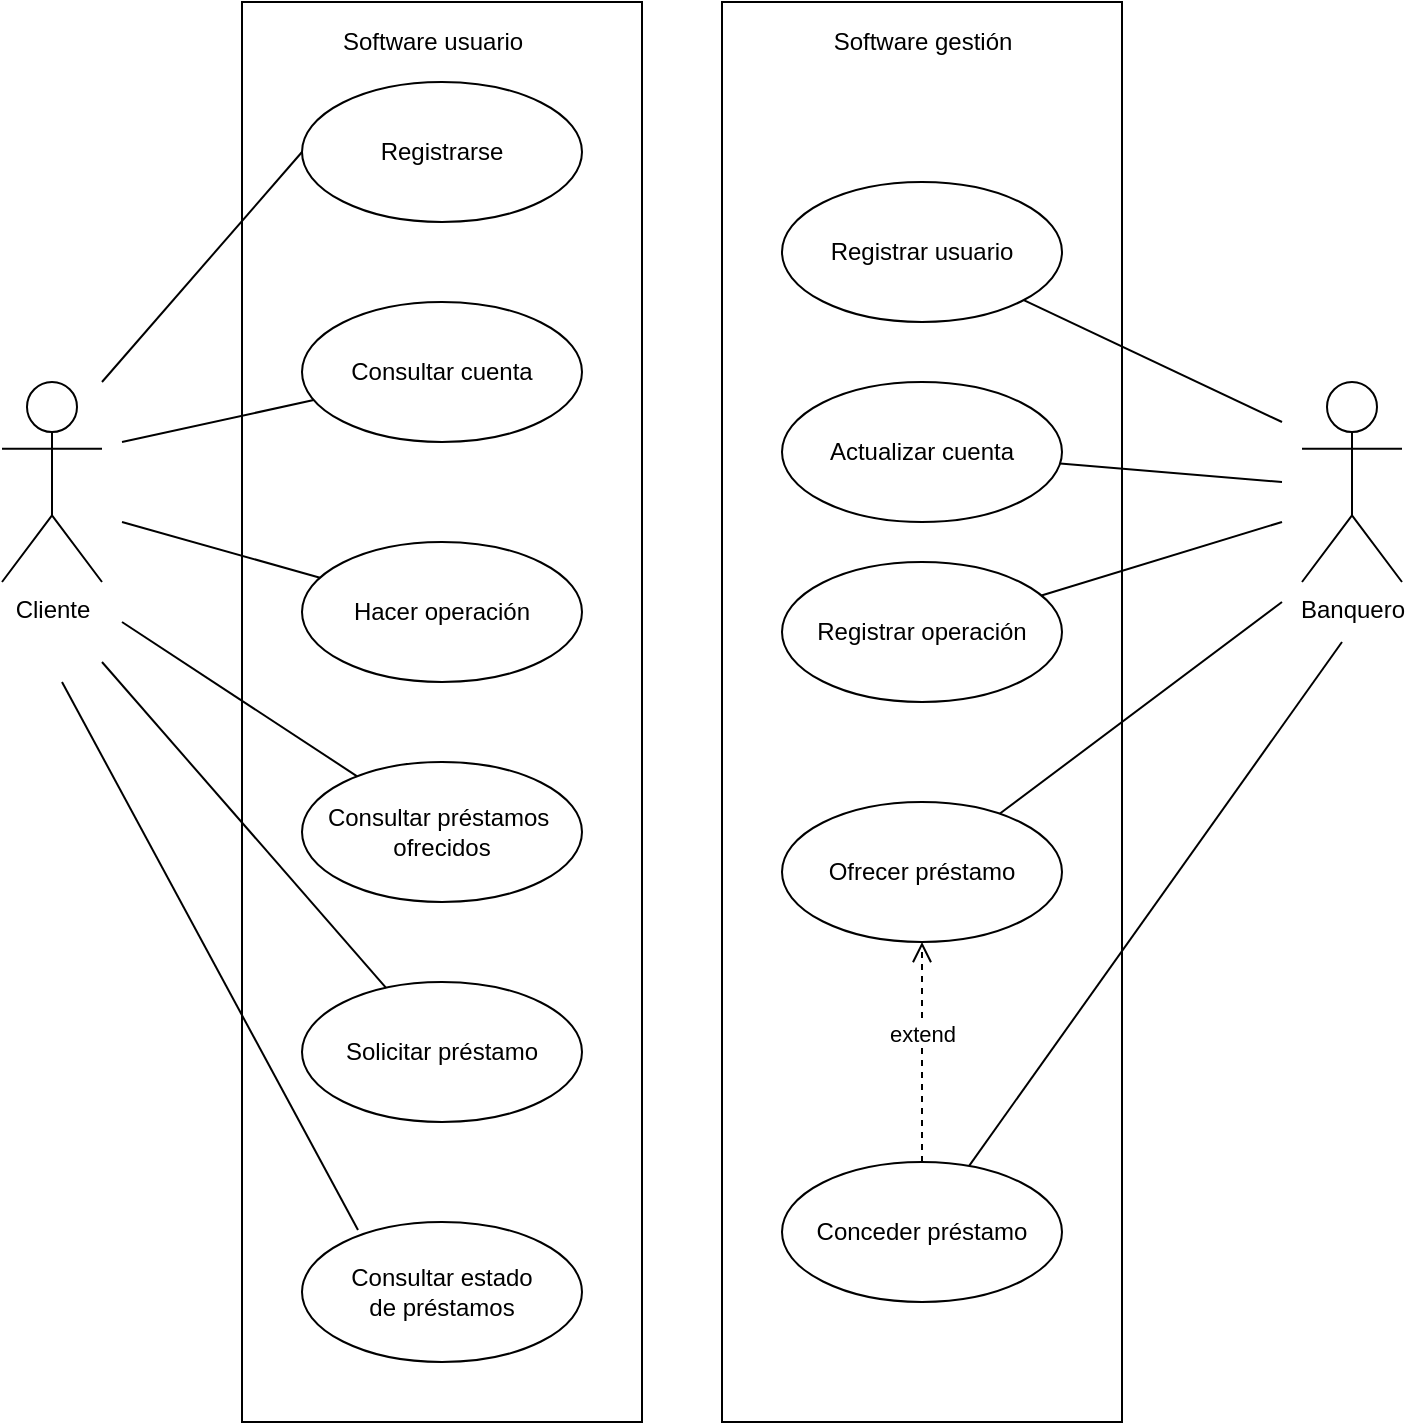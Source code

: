 <mxfile version="19.0.2" type="device"><diagram id="sTKVyPa5NhpESqHS8CUL" name="Página-1"><mxGraphModel dx="1422" dy="865" grid="1" gridSize="10" guides="1" tooltips="1" connect="1" arrows="1" fold="1" page="1" pageScale="1" pageWidth="827" pageHeight="1169" math="0" shadow="0"><root><mxCell id="0"/><mxCell id="1" parent="0"/><mxCell id="GAmACF7thKvFgMLaC01K-19" value="" style="rounded=0;whiteSpace=wrap;html=1;direction=south;fillColor=none;" parent="1" vertex="1"><mxGeometry x="160" y="90" width="200" height="710" as="geometry"/></mxCell><mxCell id="GAmACF7thKvFgMLaC01K-1" value="Cliente" style="shape=umlActor;verticalLabelPosition=bottom;verticalAlign=top;html=1;" parent="1" vertex="1"><mxGeometry x="40" y="280" width="50" height="100" as="geometry"/></mxCell><mxCell id="GAmACF7thKvFgMLaC01K-4" value="" style="rounded=0;whiteSpace=wrap;html=1;direction=south;fillColor=none;" parent="1" vertex="1"><mxGeometry x="400" y="90" width="200" height="710" as="geometry"/></mxCell><mxCell id="GAmACF7thKvFgMLaC01K-5" value="Banquero" style="shape=umlActor;verticalLabelPosition=bottom;verticalAlign=top;html=1;" parent="1" vertex="1"><mxGeometry x="690" y="280" width="50" height="100" as="geometry"/></mxCell><mxCell id="GAmACF7thKvFgMLaC01K-6" value="Software usuario" style="text;html=1;align=center;verticalAlign=middle;resizable=0;points=[];autosize=1;strokeColor=none;fillColor=none;" parent="1" vertex="1"><mxGeometry x="200.01" y="100" width="110" height="20" as="geometry"/></mxCell><mxCell id="GAmACF7thKvFgMLaC01K-7" value="Software gestión" style="text;html=1;align=center;verticalAlign=middle;resizable=0;points=[];autosize=1;strokeColor=none;fillColor=none;" parent="1" vertex="1"><mxGeometry x="450" y="100" width="100" height="20" as="geometry"/></mxCell><mxCell id="GAmACF7thKvFgMLaC01K-8" value="Registrarse" style="ellipse;whiteSpace=wrap;html=1;strokeColor=default;fillColor=none;" parent="1" vertex="1"><mxGeometry x="190" y="130" width="140" height="70" as="geometry"/></mxCell><mxCell id="GAmACF7thKvFgMLaC01K-9" value="Consultar cuenta" style="ellipse;whiteSpace=wrap;html=1;strokeColor=default;fillColor=none;" parent="1" vertex="1"><mxGeometry x="190" y="240" width="140" height="70" as="geometry"/></mxCell><mxCell id="GAmACF7thKvFgMLaC01K-10" value="Hacer operación" style="ellipse;whiteSpace=wrap;html=1;strokeColor=default;fillColor=none;" parent="1" vertex="1"><mxGeometry x="190" y="360" width="140" height="70" as="geometry"/></mxCell><mxCell id="GAmACF7thKvFgMLaC01K-11" value="Consultar préstamos&amp;nbsp;&lt;br&gt;ofrecidos" style="ellipse;whiteSpace=wrap;html=1;strokeColor=default;fillColor=none;" parent="1" vertex="1"><mxGeometry x="190" y="470" width="140" height="70" as="geometry"/></mxCell><mxCell id="GAmACF7thKvFgMLaC01K-12" value="Solicitar préstamo" style="ellipse;whiteSpace=wrap;html=1;strokeColor=default;fillColor=none;" parent="1" vertex="1"><mxGeometry x="190" y="580" width="140" height="70" as="geometry"/></mxCell><mxCell id="GAmACF7thKvFgMLaC01K-13" value="Consultar estado&lt;br&gt;de préstamos" style="ellipse;whiteSpace=wrap;html=1;strokeColor=default;fillColor=none;" parent="1" vertex="1"><mxGeometry x="190" y="700" width="140" height="70" as="geometry"/></mxCell><mxCell id="GAmACF7thKvFgMLaC01K-14" value="Registrar usuario" style="ellipse;whiteSpace=wrap;html=1;strokeColor=default;fillColor=none;" parent="1" vertex="1"><mxGeometry x="430" y="180" width="140" height="70" as="geometry"/></mxCell><mxCell id="GAmACF7thKvFgMLaC01K-16" value="Ofrecer préstamo" style="ellipse;whiteSpace=wrap;html=1;strokeColor=default;fillColor=none;" parent="1" vertex="1"><mxGeometry x="430" y="490" width="140" height="70" as="geometry"/></mxCell><mxCell id="GAmACF7thKvFgMLaC01K-17" value="Conceder préstamo" style="ellipse;whiteSpace=wrap;html=1;strokeColor=default;fillColor=none;" parent="1" vertex="1"><mxGeometry x="430" y="670" width="140" height="70" as="geometry"/></mxCell><mxCell id="GAmACF7thKvFgMLaC01K-18" value="Registrar operación" style="ellipse;whiteSpace=wrap;html=1;strokeColor=default;fillColor=none;" parent="1" vertex="1"><mxGeometry x="430" y="370" width="140" height="70" as="geometry"/></mxCell><mxCell id="GAmACF7thKvFgMLaC01K-21" value="" style="endArrow=none;html=1;rounded=0;entryX=0;entryY=0.5;entryDx=0;entryDy=0;" parent="1" target="GAmACF7thKvFgMLaC01K-8" edge="1"><mxGeometry width="50" height="50" relative="1" as="geometry"><mxPoint x="90" y="280" as="sourcePoint"/><mxPoint x="140" y="230" as="targetPoint"/></mxGeometry></mxCell><mxCell id="GAmACF7thKvFgMLaC01K-22" value="" style="endArrow=none;html=1;rounded=0;" parent="1" target="GAmACF7thKvFgMLaC01K-9" edge="1"><mxGeometry width="50" height="50" relative="1" as="geometry"><mxPoint x="100" y="310" as="sourcePoint"/><mxPoint x="200" y="175" as="targetPoint"/></mxGeometry></mxCell><mxCell id="GAmACF7thKvFgMLaC01K-23" value="" style="endArrow=none;html=1;rounded=0;" parent="1" target="GAmACF7thKvFgMLaC01K-10" edge="1"><mxGeometry width="50" height="50" relative="1" as="geometry"><mxPoint x="100" y="350" as="sourcePoint"/><mxPoint x="210" y="185" as="targetPoint"/></mxGeometry></mxCell><mxCell id="GAmACF7thKvFgMLaC01K-24" value="" style="endArrow=none;html=1;rounded=0;" parent="1" target="GAmACF7thKvFgMLaC01K-11" edge="1"><mxGeometry width="50" height="50" relative="1" as="geometry"><mxPoint x="100" y="400" as="sourcePoint"/><mxPoint x="220" y="195" as="targetPoint"/></mxGeometry></mxCell><mxCell id="GAmACF7thKvFgMLaC01K-25" value="" style="endArrow=none;html=1;rounded=0;" parent="1" target="GAmACF7thKvFgMLaC01K-12" edge="1"><mxGeometry width="50" height="50" relative="1" as="geometry"><mxPoint x="90" y="420" as="sourcePoint"/><mxPoint x="230" y="205" as="targetPoint"/></mxGeometry></mxCell><mxCell id="GAmACF7thKvFgMLaC01K-26" value="" style="endArrow=none;html=1;rounded=0;entryX=0.2;entryY=0.057;entryDx=0;entryDy=0;entryPerimeter=0;" parent="1" target="GAmACF7thKvFgMLaC01K-13" edge="1"><mxGeometry width="50" height="50" relative="1" as="geometry"><mxPoint x="70" y="430" as="sourcePoint"/><mxPoint x="240" y="215" as="targetPoint"/></mxGeometry></mxCell><mxCell id="GAmACF7thKvFgMLaC01K-28" value="" style="endArrow=none;html=1;rounded=0;" parent="1" target="GAmACF7thKvFgMLaC01K-14" edge="1"><mxGeometry width="50" height="50" relative="1" as="geometry"><mxPoint x="680" y="300" as="sourcePoint"/><mxPoint x="250" y="225" as="targetPoint"/></mxGeometry></mxCell><mxCell id="GAmACF7thKvFgMLaC01K-30" value="" style="endArrow=none;html=1;rounded=0;" parent="1" target="GAmACF7thKvFgMLaC01K-18" edge="1"><mxGeometry width="50" height="50" relative="1" as="geometry"><mxPoint x="680" y="350" as="sourcePoint"/><mxPoint x="556.938" y="214.73" as="targetPoint"/></mxGeometry></mxCell><mxCell id="GAmACF7thKvFgMLaC01K-31" value="" style="endArrow=none;html=1;rounded=0;" parent="1" target="GAmACF7thKvFgMLaC01K-16" edge="1"><mxGeometry width="50" height="50" relative="1" as="geometry"><mxPoint x="680" y="390" as="sourcePoint"/><mxPoint x="566.938" y="224.73" as="targetPoint"/></mxGeometry></mxCell><mxCell id="GAmACF7thKvFgMLaC01K-32" value="" style="endArrow=none;html=1;rounded=0;" parent="1" target="GAmACF7thKvFgMLaC01K-17" edge="1"><mxGeometry width="50" height="50" relative="1" as="geometry"><mxPoint x="710" y="410" as="sourcePoint"/><mxPoint x="576.938" y="234.73" as="targetPoint"/></mxGeometry></mxCell><mxCell id="GAmACF7thKvFgMLaC01K-34" value="extend" style="html=1;verticalAlign=bottom;endArrow=open;dashed=1;endSize=8;rounded=0;entryX=0.5;entryY=1;entryDx=0;entryDy=0;" parent="1" source="GAmACF7thKvFgMLaC01K-17" target="GAmACF7thKvFgMLaC01K-16" edge="1"><mxGeometry relative="1" as="geometry"><mxPoint x="450" y="430" as="sourcePoint"/><mxPoint x="370" y="430" as="targetPoint"/></mxGeometry></mxCell><mxCell id="mRh8H7MgjWPTO2UviNHJ-1" value="Actualizar cuenta" style="ellipse;whiteSpace=wrap;html=1;strokeColor=default;fillColor=none;" vertex="1" parent="1"><mxGeometry x="430" y="280" width="140" height="70" as="geometry"/></mxCell><mxCell id="mRh8H7MgjWPTO2UviNHJ-2" value="" style="endArrow=none;html=1;rounded=0;" edge="1" parent="1" target="mRh8H7MgjWPTO2UviNHJ-1"><mxGeometry width="50" height="50" relative="1" as="geometry"><mxPoint x="680" y="330" as="sourcePoint"/><mxPoint x="569.73" y="396.749" as="targetPoint"/></mxGeometry></mxCell></root></mxGraphModel></diagram></mxfile>